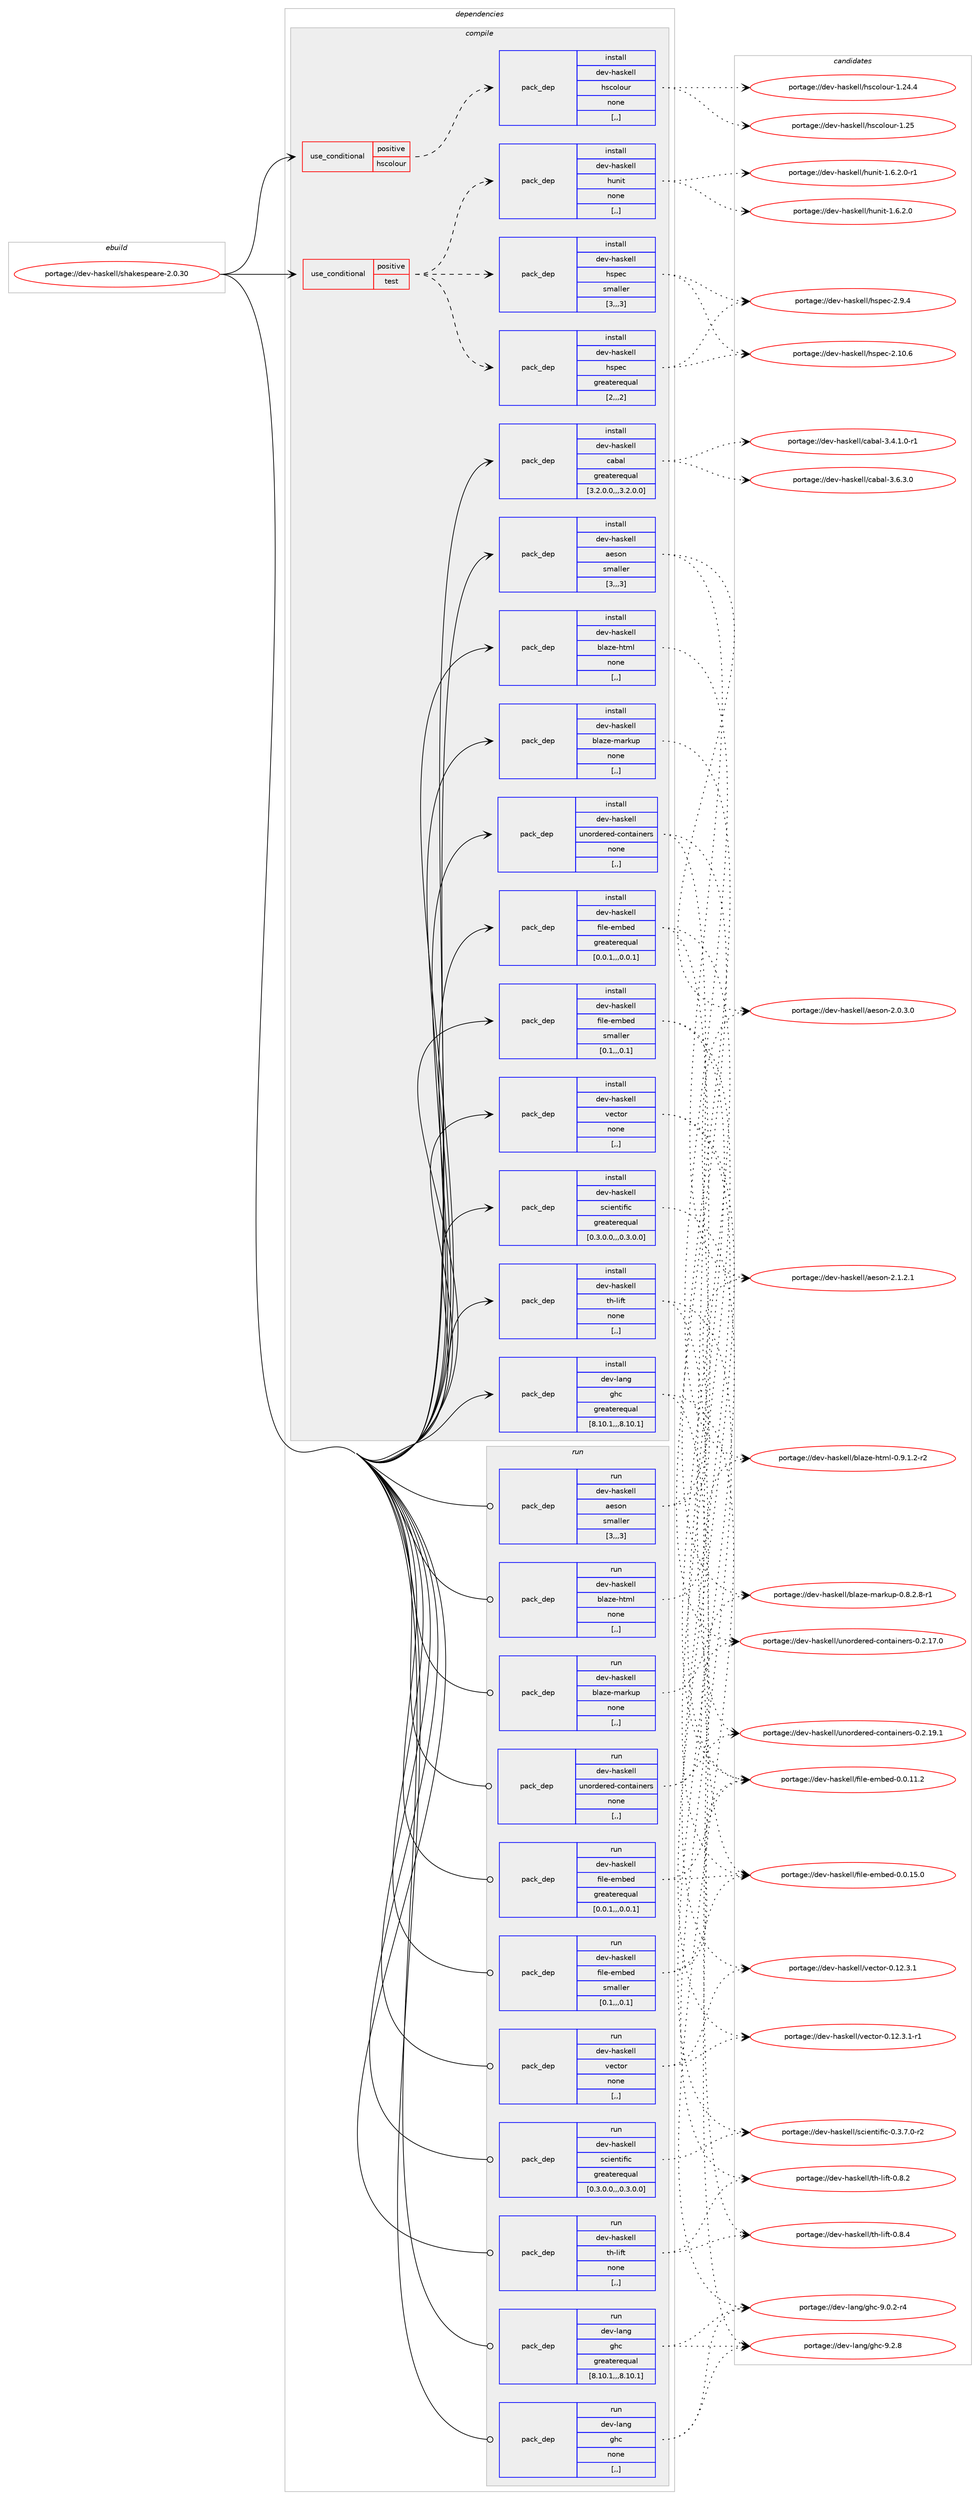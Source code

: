 digraph prolog {

# *************
# Graph options
# *************

newrank=true;
concentrate=true;
compound=true;
graph [rankdir=LR,fontname=Helvetica,fontsize=10,ranksep=1.5];#, ranksep=2.5, nodesep=0.2];
edge  [arrowhead=vee];
node  [fontname=Helvetica,fontsize=10];

# **********
# The ebuild
# **********

subgraph cluster_leftcol {
color=gray;
label=<<i>ebuild</i>>;
id [label="portage://dev-haskell/shakespeare-2.0.30", color=red, width=4, href="../dev-haskell/shakespeare-2.0.30.svg"];
}

# ****************
# The dependencies
# ****************

subgraph cluster_midcol {
color=gray;
label=<<i>dependencies</i>>;
subgraph cluster_compile {
fillcolor="#eeeeee";
style=filled;
label=<<i>compile</i>>;
subgraph cond20997 {
dependency87816 [label=<<TABLE BORDER="0" CELLBORDER="1" CELLSPACING="0" CELLPADDING="4"><TR><TD ROWSPAN="3" CELLPADDING="10">use_conditional</TD></TR><TR><TD>positive</TD></TR><TR><TD>hscolour</TD></TR></TABLE>>, shape=none, color=red];
subgraph pack65807 {
dependency87817 [label=<<TABLE BORDER="0" CELLBORDER="1" CELLSPACING="0" CELLPADDING="4" WIDTH="220"><TR><TD ROWSPAN="6" CELLPADDING="30">pack_dep</TD></TR><TR><TD WIDTH="110">install</TD></TR><TR><TD>dev-haskell</TD></TR><TR><TD>hscolour</TD></TR><TR><TD>none</TD></TR><TR><TD>[,,]</TD></TR></TABLE>>, shape=none, color=blue];
}
dependency87816:e -> dependency87817:w [weight=20,style="dashed",arrowhead="vee"];
}
id:e -> dependency87816:w [weight=20,style="solid",arrowhead="vee"];
subgraph cond20998 {
dependency87818 [label=<<TABLE BORDER="0" CELLBORDER="1" CELLSPACING="0" CELLPADDING="4"><TR><TD ROWSPAN="3" CELLPADDING="10">use_conditional</TD></TR><TR><TD>positive</TD></TR><TR><TD>test</TD></TR></TABLE>>, shape=none, color=red];
subgraph pack65808 {
dependency87819 [label=<<TABLE BORDER="0" CELLBORDER="1" CELLSPACING="0" CELLPADDING="4" WIDTH="220"><TR><TD ROWSPAN="6" CELLPADDING="30">pack_dep</TD></TR><TR><TD WIDTH="110">install</TD></TR><TR><TD>dev-haskell</TD></TR><TR><TD>hspec</TD></TR><TR><TD>greaterequal</TD></TR><TR><TD>[2,,,2]</TD></TR></TABLE>>, shape=none, color=blue];
}
dependency87818:e -> dependency87819:w [weight=20,style="dashed",arrowhead="vee"];
subgraph pack65809 {
dependency87820 [label=<<TABLE BORDER="0" CELLBORDER="1" CELLSPACING="0" CELLPADDING="4" WIDTH="220"><TR><TD ROWSPAN="6" CELLPADDING="30">pack_dep</TD></TR><TR><TD WIDTH="110">install</TD></TR><TR><TD>dev-haskell</TD></TR><TR><TD>hspec</TD></TR><TR><TD>smaller</TD></TR><TR><TD>[3,,,3]</TD></TR></TABLE>>, shape=none, color=blue];
}
dependency87818:e -> dependency87820:w [weight=20,style="dashed",arrowhead="vee"];
subgraph pack65810 {
dependency87821 [label=<<TABLE BORDER="0" CELLBORDER="1" CELLSPACING="0" CELLPADDING="4" WIDTH="220"><TR><TD ROWSPAN="6" CELLPADDING="30">pack_dep</TD></TR><TR><TD WIDTH="110">install</TD></TR><TR><TD>dev-haskell</TD></TR><TR><TD>hunit</TD></TR><TR><TD>none</TD></TR><TR><TD>[,,]</TD></TR></TABLE>>, shape=none, color=blue];
}
dependency87818:e -> dependency87821:w [weight=20,style="dashed",arrowhead="vee"];
}
id:e -> dependency87818:w [weight=20,style="solid",arrowhead="vee"];
subgraph pack65811 {
dependency87822 [label=<<TABLE BORDER="0" CELLBORDER="1" CELLSPACING="0" CELLPADDING="4" WIDTH="220"><TR><TD ROWSPAN="6" CELLPADDING="30">pack_dep</TD></TR><TR><TD WIDTH="110">install</TD></TR><TR><TD>dev-haskell</TD></TR><TR><TD>aeson</TD></TR><TR><TD>smaller</TD></TR><TR><TD>[3,,,3]</TD></TR></TABLE>>, shape=none, color=blue];
}
id:e -> dependency87822:w [weight=20,style="solid",arrowhead="vee"];
subgraph pack65812 {
dependency87823 [label=<<TABLE BORDER="0" CELLBORDER="1" CELLSPACING="0" CELLPADDING="4" WIDTH="220"><TR><TD ROWSPAN="6" CELLPADDING="30">pack_dep</TD></TR><TR><TD WIDTH="110">install</TD></TR><TR><TD>dev-haskell</TD></TR><TR><TD>blaze-html</TD></TR><TR><TD>none</TD></TR><TR><TD>[,,]</TD></TR></TABLE>>, shape=none, color=blue];
}
id:e -> dependency87823:w [weight=20,style="solid",arrowhead="vee"];
subgraph pack65813 {
dependency87824 [label=<<TABLE BORDER="0" CELLBORDER="1" CELLSPACING="0" CELLPADDING="4" WIDTH="220"><TR><TD ROWSPAN="6" CELLPADDING="30">pack_dep</TD></TR><TR><TD WIDTH="110">install</TD></TR><TR><TD>dev-haskell</TD></TR><TR><TD>blaze-markup</TD></TR><TR><TD>none</TD></TR><TR><TD>[,,]</TD></TR></TABLE>>, shape=none, color=blue];
}
id:e -> dependency87824:w [weight=20,style="solid",arrowhead="vee"];
subgraph pack65814 {
dependency87825 [label=<<TABLE BORDER="0" CELLBORDER="1" CELLSPACING="0" CELLPADDING="4" WIDTH="220"><TR><TD ROWSPAN="6" CELLPADDING="30">pack_dep</TD></TR><TR><TD WIDTH="110">install</TD></TR><TR><TD>dev-haskell</TD></TR><TR><TD>cabal</TD></TR><TR><TD>greaterequal</TD></TR><TR><TD>[3.2.0.0,,,3.2.0.0]</TD></TR></TABLE>>, shape=none, color=blue];
}
id:e -> dependency87825:w [weight=20,style="solid",arrowhead="vee"];
subgraph pack65815 {
dependency87826 [label=<<TABLE BORDER="0" CELLBORDER="1" CELLSPACING="0" CELLPADDING="4" WIDTH="220"><TR><TD ROWSPAN="6" CELLPADDING="30">pack_dep</TD></TR><TR><TD WIDTH="110">install</TD></TR><TR><TD>dev-haskell</TD></TR><TR><TD>file-embed</TD></TR><TR><TD>greaterequal</TD></TR><TR><TD>[0.0.1,,,0.0.1]</TD></TR></TABLE>>, shape=none, color=blue];
}
id:e -> dependency87826:w [weight=20,style="solid",arrowhead="vee"];
subgraph pack65816 {
dependency87827 [label=<<TABLE BORDER="0" CELLBORDER="1" CELLSPACING="0" CELLPADDING="4" WIDTH="220"><TR><TD ROWSPAN="6" CELLPADDING="30">pack_dep</TD></TR><TR><TD WIDTH="110">install</TD></TR><TR><TD>dev-haskell</TD></TR><TR><TD>file-embed</TD></TR><TR><TD>smaller</TD></TR><TR><TD>[0.1,,,0.1]</TD></TR></TABLE>>, shape=none, color=blue];
}
id:e -> dependency87827:w [weight=20,style="solid",arrowhead="vee"];
subgraph pack65817 {
dependency87828 [label=<<TABLE BORDER="0" CELLBORDER="1" CELLSPACING="0" CELLPADDING="4" WIDTH="220"><TR><TD ROWSPAN="6" CELLPADDING="30">pack_dep</TD></TR><TR><TD WIDTH="110">install</TD></TR><TR><TD>dev-haskell</TD></TR><TR><TD>scientific</TD></TR><TR><TD>greaterequal</TD></TR><TR><TD>[0.3.0.0,,,0.3.0.0]</TD></TR></TABLE>>, shape=none, color=blue];
}
id:e -> dependency87828:w [weight=20,style="solid",arrowhead="vee"];
subgraph pack65818 {
dependency87829 [label=<<TABLE BORDER="0" CELLBORDER="1" CELLSPACING="0" CELLPADDING="4" WIDTH="220"><TR><TD ROWSPAN="6" CELLPADDING="30">pack_dep</TD></TR><TR><TD WIDTH="110">install</TD></TR><TR><TD>dev-haskell</TD></TR><TR><TD>th-lift</TD></TR><TR><TD>none</TD></TR><TR><TD>[,,]</TD></TR></TABLE>>, shape=none, color=blue];
}
id:e -> dependency87829:w [weight=20,style="solid",arrowhead="vee"];
subgraph pack65819 {
dependency87830 [label=<<TABLE BORDER="0" CELLBORDER="1" CELLSPACING="0" CELLPADDING="4" WIDTH="220"><TR><TD ROWSPAN="6" CELLPADDING="30">pack_dep</TD></TR><TR><TD WIDTH="110">install</TD></TR><TR><TD>dev-haskell</TD></TR><TR><TD>unordered-containers</TD></TR><TR><TD>none</TD></TR><TR><TD>[,,]</TD></TR></TABLE>>, shape=none, color=blue];
}
id:e -> dependency87830:w [weight=20,style="solid",arrowhead="vee"];
subgraph pack65820 {
dependency87831 [label=<<TABLE BORDER="0" CELLBORDER="1" CELLSPACING="0" CELLPADDING="4" WIDTH="220"><TR><TD ROWSPAN="6" CELLPADDING="30">pack_dep</TD></TR><TR><TD WIDTH="110">install</TD></TR><TR><TD>dev-haskell</TD></TR><TR><TD>vector</TD></TR><TR><TD>none</TD></TR><TR><TD>[,,]</TD></TR></TABLE>>, shape=none, color=blue];
}
id:e -> dependency87831:w [weight=20,style="solid",arrowhead="vee"];
subgraph pack65821 {
dependency87832 [label=<<TABLE BORDER="0" CELLBORDER="1" CELLSPACING="0" CELLPADDING="4" WIDTH="220"><TR><TD ROWSPAN="6" CELLPADDING="30">pack_dep</TD></TR><TR><TD WIDTH="110">install</TD></TR><TR><TD>dev-lang</TD></TR><TR><TD>ghc</TD></TR><TR><TD>greaterequal</TD></TR><TR><TD>[8.10.1,,,8.10.1]</TD></TR></TABLE>>, shape=none, color=blue];
}
id:e -> dependency87832:w [weight=20,style="solid",arrowhead="vee"];
}
subgraph cluster_compileandrun {
fillcolor="#eeeeee";
style=filled;
label=<<i>compile and run</i>>;
}
subgraph cluster_run {
fillcolor="#eeeeee";
style=filled;
label=<<i>run</i>>;
subgraph pack65822 {
dependency87833 [label=<<TABLE BORDER="0" CELLBORDER="1" CELLSPACING="0" CELLPADDING="4" WIDTH="220"><TR><TD ROWSPAN="6" CELLPADDING="30">pack_dep</TD></TR><TR><TD WIDTH="110">run</TD></TR><TR><TD>dev-haskell</TD></TR><TR><TD>aeson</TD></TR><TR><TD>smaller</TD></TR><TR><TD>[3,,,3]</TD></TR></TABLE>>, shape=none, color=blue];
}
id:e -> dependency87833:w [weight=20,style="solid",arrowhead="odot"];
subgraph pack65823 {
dependency87834 [label=<<TABLE BORDER="0" CELLBORDER="1" CELLSPACING="0" CELLPADDING="4" WIDTH="220"><TR><TD ROWSPAN="6" CELLPADDING="30">pack_dep</TD></TR><TR><TD WIDTH="110">run</TD></TR><TR><TD>dev-haskell</TD></TR><TR><TD>blaze-html</TD></TR><TR><TD>none</TD></TR><TR><TD>[,,]</TD></TR></TABLE>>, shape=none, color=blue];
}
id:e -> dependency87834:w [weight=20,style="solid",arrowhead="odot"];
subgraph pack65824 {
dependency87835 [label=<<TABLE BORDER="0" CELLBORDER="1" CELLSPACING="0" CELLPADDING="4" WIDTH="220"><TR><TD ROWSPAN="6" CELLPADDING="30">pack_dep</TD></TR><TR><TD WIDTH="110">run</TD></TR><TR><TD>dev-haskell</TD></TR><TR><TD>blaze-markup</TD></TR><TR><TD>none</TD></TR><TR><TD>[,,]</TD></TR></TABLE>>, shape=none, color=blue];
}
id:e -> dependency87835:w [weight=20,style="solid",arrowhead="odot"];
subgraph pack65825 {
dependency87836 [label=<<TABLE BORDER="0" CELLBORDER="1" CELLSPACING="0" CELLPADDING="4" WIDTH="220"><TR><TD ROWSPAN="6" CELLPADDING="30">pack_dep</TD></TR><TR><TD WIDTH="110">run</TD></TR><TR><TD>dev-haskell</TD></TR><TR><TD>file-embed</TD></TR><TR><TD>greaterequal</TD></TR><TR><TD>[0.0.1,,,0.0.1]</TD></TR></TABLE>>, shape=none, color=blue];
}
id:e -> dependency87836:w [weight=20,style="solid",arrowhead="odot"];
subgraph pack65826 {
dependency87837 [label=<<TABLE BORDER="0" CELLBORDER="1" CELLSPACING="0" CELLPADDING="4" WIDTH="220"><TR><TD ROWSPAN="6" CELLPADDING="30">pack_dep</TD></TR><TR><TD WIDTH="110">run</TD></TR><TR><TD>dev-haskell</TD></TR><TR><TD>file-embed</TD></TR><TR><TD>smaller</TD></TR><TR><TD>[0.1,,,0.1]</TD></TR></TABLE>>, shape=none, color=blue];
}
id:e -> dependency87837:w [weight=20,style="solid",arrowhead="odot"];
subgraph pack65827 {
dependency87838 [label=<<TABLE BORDER="0" CELLBORDER="1" CELLSPACING="0" CELLPADDING="4" WIDTH="220"><TR><TD ROWSPAN="6" CELLPADDING="30">pack_dep</TD></TR><TR><TD WIDTH="110">run</TD></TR><TR><TD>dev-haskell</TD></TR><TR><TD>scientific</TD></TR><TR><TD>greaterequal</TD></TR><TR><TD>[0.3.0.0,,,0.3.0.0]</TD></TR></TABLE>>, shape=none, color=blue];
}
id:e -> dependency87838:w [weight=20,style="solid",arrowhead="odot"];
subgraph pack65828 {
dependency87839 [label=<<TABLE BORDER="0" CELLBORDER="1" CELLSPACING="0" CELLPADDING="4" WIDTH="220"><TR><TD ROWSPAN="6" CELLPADDING="30">pack_dep</TD></TR><TR><TD WIDTH="110">run</TD></TR><TR><TD>dev-haskell</TD></TR><TR><TD>th-lift</TD></TR><TR><TD>none</TD></TR><TR><TD>[,,]</TD></TR></TABLE>>, shape=none, color=blue];
}
id:e -> dependency87839:w [weight=20,style="solid",arrowhead="odot"];
subgraph pack65829 {
dependency87840 [label=<<TABLE BORDER="0" CELLBORDER="1" CELLSPACING="0" CELLPADDING="4" WIDTH="220"><TR><TD ROWSPAN="6" CELLPADDING="30">pack_dep</TD></TR><TR><TD WIDTH="110">run</TD></TR><TR><TD>dev-haskell</TD></TR><TR><TD>unordered-containers</TD></TR><TR><TD>none</TD></TR><TR><TD>[,,]</TD></TR></TABLE>>, shape=none, color=blue];
}
id:e -> dependency87840:w [weight=20,style="solid",arrowhead="odot"];
subgraph pack65830 {
dependency87841 [label=<<TABLE BORDER="0" CELLBORDER="1" CELLSPACING="0" CELLPADDING="4" WIDTH="220"><TR><TD ROWSPAN="6" CELLPADDING="30">pack_dep</TD></TR><TR><TD WIDTH="110">run</TD></TR><TR><TD>dev-haskell</TD></TR><TR><TD>vector</TD></TR><TR><TD>none</TD></TR><TR><TD>[,,]</TD></TR></TABLE>>, shape=none, color=blue];
}
id:e -> dependency87841:w [weight=20,style="solid",arrowhead="odot"];
subgraph pack65831 {
dependency87842 [label=<<TABLE BORDER="0" CELLBORDER="1" CELLSPACING="0" CELLPADDING="4" WIDTH="220"><TR><TD ROWSPAN="6" CELLPADDING="30">pack_dep</TD></TR><TR><TD WIDTH="110">run</TD></TR><TR><TD>dev-lang</TD></TR><TR><TD>ghc</TD></TR><TR><TD>greaterequal</TD></TR><TR><TD>[8.10.1,,,8.10.1]</TD></TR></TABLE>>, shape=none, color=blue];
}
id:e -> dependency87842:w [weight=20,style="solid",arrowhead="odot"];
subgraph pack65832 {
dependency87843 [label=<<TABLE BORDER="0" CELLBORDER="1" CELLSPACING="0" CELLPADDING="4" WIDTH="220"><TR><TD ROWSPAN="6" CELLPADDING="30">pack_dep</TD></TR><TR><TD WIDTH="110">run</TD></TR><TR><TD>dev-lang</TD></TR><TR><TD>ghc</TD></TR><TR><TD>none</TD></TR><TR><TD>[,,]</TD></TR></TABLE>>, shape=none, color=blue];
}
id:e -> dependency87843:w [weight=20,style="solid",arrowhead="odot"];
}
}

# **************
# The candidates
# **************

subgraph cluster_choices {
rank=same;
color=gray;
label=<<i>candidates</i>>;

subgraph choice65807 {
color=black;
nodesep=1;
choice100101118451049711510710110810847104115991111081111171144549465053 [label="portage://dev-haskell/hscolour-1.25", color=red, width=4,href="../dev-haskell/hscolour-1.25.svg"];
choice1001011184510497115107101108108471041159911110811111711445494650524652 [label="portage://dev-haskell/hscolour-1.24.4", color=red, width=4,href="../dev-haskell/hscolour-1.24.4.svg"];
dependency87817:e -> choice100101118451049711510710110810847104115991111081111171144549465053:w [style=dotted,weight="100"];
dependency87817:e -> choice1001011184510497115107101108108471041159911110811111711445494650524652:w [style=dotted,weight="100"];
}
subgraph choice65808 {
color=black;
nodesep=1;
choice1001011184510497115107101108108471041151121019945504649484654 [label="portage://dev-haskell/hspec-2.10.6", color=red, width=4,href="../dev-haskell/hspec-2.10.6.svg"];
choice10010111845104971151071011081084710411511210199455046574652 [label="portage://dev-haskell/hspec-2.9.4", color=red, width=4,href="../dev-haskell/hspec-2.9.4.svg"];
dependency87819:e -> choice1001011184510497115107101108108471041151121019945504649484654:w [style=dotted,weight="100"];
dependency87819:e -> choice10010111845104971151071011081084710411511210199455046574652:w [style=dotted,weight="100"];
}
subgraph choice65809 {
color=black;
nodesep=1;
choice1001011184510497115107101108108471041151121019945504649484654 [label="portage://dev-haskell/hspec-2.10.6", color=red, width=4,href="../dev-haskell/hspec-2.10.6.svg"];
choice10010111845104971151071011081084710411511210199455046574652 [label="portage://dev-haskell/hspec-2.9.4", color=red, width=4,href="../dev-haskell/hspec-2.9.4.svg"];
dependency87820:e -> choice1001011184510497115107101108108471041151121019945504649484654:w [style=dotted,weight="100"];
dependency87820:e -> choice10010111845104971151071011081084710411511210199455046574652:w [style=dotted,weight="100"];
}
subgraph choice65810 {
color=black;
nodesep=1;
choice10010111845104971151071011081084710411711010511645494654465046484511449 [label="portage://dev-haskell/hunit-1.6.2.0-r1", color=red, width=4,href="../dev-haskell/hunit-1.6.2.0-r1.svg"];
choice1001011184510497115107101108108471041171101051164549465446504648 [label="portage://dev-haskell/hunit-1.6.2.0", color=red, width=4,href="../dev-haskell/hunit-1.6.2.0.svg"];
dependency87821:e -> choice10010111845104971151071011081084710411711010511645494654465046484511449:w [style=dotted,weight="100"];
dependency87821:e -> choice1001011184510497115107101108108471041171101051164549465446504648:w [style=dotted,weight="100"];
}
subgraph choice65811 {
color=black;
nodesep=1;
choice100101118451049711510710110810847971011151111104550464946504649 [label="portage://dev-haskell/aeson-2.1.2.1", color=red, width=4,href="../dev-haskell/aeson-2.1.2.1.svg"];
choice100101118451049711510710110810847971011151111104550464846514648 [label="portage://dev-haskell/aeson-2.0.3.0", color=red, width=4,href="../dev-haskell/aeson-2.0.3.0.svg"];
dependency87822:e -> choice100101118451049711510710110810847971011151111104550464946504649:w [style=dotted,weight="100"];
dependency87822:e -> choice100101118451049711510710110810847971011151111104550464846514648:w [style=dotted,weight="100"];
}
subgraph choice65812 {
color=black;
nodesep=1;
choice10010111845104971151071011081084798108971221014510411610910845484657464946504511450 [label="portage://dev-haskell/blaze-html-0.9.1.2-r2", color=red, width=4,href="../dev-haskell/blaze-html-0.9.1.2-r2.svg"];
dependency87823:e -> choice10010111845104971151071011081084798108971221014510411610910845484657464946504511450:w [style=dotted,weight="100"];
}
subgraph choice65813 {
color=black;
nodesep=1;
choice1001011184510497115107101108108479810897122101451099711410711711245484656465046564511449 [label="portage://dev-haskell/blaze-markup-0.8.2.8-r1", color=red, width=4,href="../dev-haskell/blaze-markup-0.8.2.8-r1.svg"];
dependency87824:e -> choice1001011184510497115107101108108479810897122101451099711410711711245484656465046564511449:w [style=dotted,weight="100"];
}
subgraph choice65814 {
color=black;
nodesep=1;
choice100101118451049711510710110810847999798971084551465446514648 [label="portage://dev-haskell/cabal-3.6.3.0", color=red, width=4,href="../dev-haskell/cabal-3.6.3.0.svg"];
choice1001011184510497115107101108108479997989710845514652464946484511449 [label="portage://dev-haskell/cabal-3.4.1.0-r1", color=red, width=4,href="../dev-haskell/cabal-3.4.1.0-r1.svg"];
dependency87825:e -> choice100101118451049711510710110810847999798971084551465446514648:w [style=dotted,weight="100"];
dependency87825:e -> choice1001011184510497115107101108108479997989710845514652464946484511449:w [style=dotted,weight="100"];
}
subgraph choice65815 {
color=black;
nodesep=1;
choice1001011184510497115107101108108471021051081014510110998101100454846484649534648 [label="portage://dev-haskell/file-embed-0.0.15.0", color=red, width=4,href="../dev-haskell/file-embed-0.0.15.0.svg"];
choice1001011184510497115107101108108471021051081014510110998101100454846484649494650 [label="portage://dev-haskell/file-embed-0.0.11.2", color=red, width=4,href="../dev-haskell/file-embed-0.0.11.2.svg"];
dependency87826:e -> choice1001011184510497115107101108108471021051081014510110998101100454846484649534648:w [style=dotted,weight="100"];
dependency87826:e -> choice1001011184510497115107101108108471021051081014510110998101100454846484649494650:w [style=dotted,weight="100"];
}
subgraph choice65816 {
color=black;
nodesep=1;
choice1001011184510497115107101108108471021051081014510110998101100454846484649534648 [label="portage://dev-haskell/file-embed-0.0.15.0", color=red, width=4,href="../dev-haskell/file-embed-0.0.15.0.svg"];
choice1001011184510497115107101108108471021051081014510110998101100454846484649494650 [label="portage://dev-haskell/file-embed-0.0.11.2", color=red, width=4,href="../dev-haskell/file-embed-0.0.11.2.svg"];
dependency87827:e -> choice1001011184510497115107101108108471021051081014510110998101100454846484649534648:w [style=dotted,weight="100"];
dependency87827:e -> choice1001011184510497115107101108108471021051081014510110998101100454846484649494650:w [style=dotted,weight="100"];
}
subgraph choice65817 {
color=black;
nodesep=1;
choice100101118451049711510710110810847115991051011101161051021059945484651465546484511450 [label="portage://dev-haskell/scientific-0.3.7.0-r2", color=red, width=4,href="../dev-haskell/scientific-0.3.7.0-r2.svg"];
dependency87828:e -> choice100101118451049711510710110810847115991051011101161051021059945484651465546484511450:w [style=dotted,weight="100"];
}
subgraph choice65818 {
color=black;
nodesep=1;
choice10010111845104971151071011081084711610445108105102116454846564652 [label="portage://dev-haskell/th-lift-0.8.4", color=red, width=4,href="../dev-haskell/th-lift-0.8.4.svg"];
choice10010111845104971151071011081084711610445108105102116454846564650 [label="portage://dev-haskell/th-lift-0.8.2", color=red, width=4,href="../dev-haskell/th-lift-0.8.2.svg"];
dependency87829:e -> choice10010111845104971151071011081084711610445108105102116454846564652:w [style=dotted,weight="100"];
dependency87829:e -> choice10010111845104971151071011081084711610445108105102116454846564650:w [style=dotted,weight="100"];
}
subgraph choice65819 {
color=black;
nodesep=1;
choice100101118451049711510710110810847117110111114100101114101100459911111011697105110101114115454846504649574649 [label="portage://dev-haskell/unordered-containers-0.2.19.1", color=red, width=4,href="../dev-haskell/unordered-containers-0.2.19.1.svg"];
choice100101118451049711510710110810847117110111114100101114101100459911111011697105110101114115454846504649554648 [label="portage://dev-haskell/unordered-containers-0.2.17.0", color=red, width=4,href="../dev-haskell/unordered-containers-0.2.17.0.svg"];
dependency87830:e -> choice100101118451049711510710110810847117110111114100101114101100459911111011697105110101114115454846504649574649:w [style=dotted,weight="100"];
dependency87830:e -> choice100101118451049711510710110810847117110111114100101114101100459911111011697105110101114115454846504649554648:w [style=dotted,weight="100"];
}
subgraph choice65820 {
color=black;
nodesep=1;
choice100101118451049711510710110810847118101991161111144548464950465146494511449 [label="portage://dev-haskell/vector-0.12.3.1-r1", color=red, width=4,href="../dev-haskell/vector-0.12.3.1-r1.svg"];
choice10010111845104971151071011081084711810199116111114454846495046514649 [label="portage://dev-haskell/vector-0.12.3.1", color=red, width=4,href="../dev-haskell/vector-0.12.3.1.svg"];
dependency87831:e -> choice100101118451049711510710110810847118101991161111144548464950465146494511449:w [style=dotted,weight="100"];
dependency87831:e -> choice10010111845104971151071011081084711810199116111114454846495046514649:w [style=dotted,weight="100"];
}
subgraph choice65821 {
color=black;
nodesep=1;
choice10010111845108971101034710310499455746504656 [label="portage://dev-lang/ghc-9.2.8", color=red, width=4,href="../dev-lang/ghc-9.2.8.svg"];
choice100101118451089711010347103104994557464846504511452 [label="portage://dev-lang/ghc-9.0.2-r4", color=red, width=4,href="../dev-lang/ghc-9.0.2-r4.svg"];
dependency87832:e -> choice10010111845108971101034710310499455746504656:w [style=dotted,weight="100"];
dependency87832:e -> choice100101118451089711010347103104994557464846504511452:w [style=dotted,weight="100"];
}
subgraph choice65822 {
color=black;
nodesep=1;
choice100101118451049711510710110810847971011151111104550464946504649 [label="portage://dev-haskell/aeson-2.1.2.1", color=red, width=4,href="../dev-haskell/aeson-2.1.2.1.svg"];
choice100101118451049711510710110810847971011151111104550464846514648 [label="portage://dev-haskell/aeson-2.0.3.0", color=red, width=4,href="../dev-haskell/aeson-2.0.3.0.svg"];
dependency87833:e -> choice100101118451049711510710110810847971011151111104550464946504649:w [style=dotted,weight="100"];
dependency87833:e -> choice100101118451049711510710110810847971011151111104550464846514648:w [style=dotted,weight="100"];
}
subgraph choice65823 {
color=black;
nodesep=1;
choice10010111845104971151071011081084798108971221014510411610910845484657464946504511450 [label="portage://dev-haskell/blaze-html-0.9.1.2-r2", color=red, width=4,href="../dev-haskell/blaze-html-0.9.1.2-r2.svg"];
dependency87834:e -> choice10010111845104971151071011081084798108971221014510411610910845484657464946504511450:w [style=dotted,weight="100"];
}
subgraph choice65824 {
color=black;
nodesep=1;
choice1001011184510497115107101108108479810897122101451099711410711711245484656465046564511449 [label="portage://dev-haskell/blaze-markup-0.8.2.8-r1", color=red, width=4,href="../dev-haskell/blaze-markup-0.8.2.8-r1.svg"];
dependency87835:e -> choice1001011184510497115107101108108479810897122101451099711410711711245484656465046564511449:w [style=dotted,weight="100"];
}
subgraph choice65825 {
color=black;
nodesep=1;
choice1001011184510497115107101108108471021051081014510110998101100454846484649534648 [label="portage://dev-haskell/file-embed-0.0.15.0", color=red, width=4,href="../dev-haskell/file-embed-0.0.15.0.svg"];
choice1001011184510497115107101108108471021051081014510110998101100454846484649494650 [label="portage://dev-haskell/file-embed-0.0.11.2", color=red, width=4,href="../dev-haskell/file-embed-0.0.11.2.svg"];
dependency87836:e -> choice1001011184510497115107101108108471021051081014510110998101100454846484649534648:w [style=dotted,weight="100"];
dependency87836:e -> choice1001011184510497115107101108108471021051081014510110998101100454846484649494650:w [style=dotted,weight="100"];
}
subgraph choice65826 {
color=black;
nodesep=1;
choice1001011184510497115107101108108471021051081014510110998101100454846484649534648 [label="portage://dev-haskell/file-embed-0.0.15.0", color=red, width=4,href="../dev-haskell/file-embed-0.0.15.0.svg"];
choice1001011184510497115107101108108471021051081014510110998101100454846484649494650 [label="portage://dev-haskell/file-embed-0.0.11.2", color=red, width=4,href="../dev-haskell/file-embed-0.0.11.2.svg"];
dependency87837:e -> choice1001011184510497115107101108108471021051081014510110998101100454846484649534648:w [style=dotted,weight="100"];
dependency87837:e -> choice1001011184510497115107101108108471021051081014510110998101100454846484649494650:w [style=dotted,weight="100"];
}
subgraph choice65827 {
color=black;
nodesep=1;
choice100101118451049711510710110810847115991051011101161051021059945484651465546484511450 [label="portage://dev-haskell/scientific-0.3.7.0-r2", color=red, width=4,href="../dev-haskell/scientific-0.3.7.0-r2.svg"];
dependency87838:e -> choice100101118451049711510710110810847115991051011101161051021059945484651465546484511450:w [style=dotted,weight="100"];
}
subgraph choice65828 {
color=black;
nodesep=1;
choice10010111845104971151071011081084711610445108105102116454846564652 [label="portage://dev-haskell/th-lift-0.8.4", color=red, width=4,href="../dev-haskell/th-lift-0.8.4.svg"];
choice10010111845104971151071011081084711610445108105102116454846564650 [label="portage://dev-haskell/th-lift-0.8.2", color=red, width=4,href="../dev-haskell/th-lift-0.8.2.svg"];
dependency87839:e -> choice10010111845104971151071011081084711610445108105102116454846564652:w [style=dotted,weight="100"];
dependency87839:e -> choice10010111845104971151071011081084711610445108105102116454846564650:w [style=dotted,weight="100"];
}
subgraph choice65829 {
color=black;
nodesep=1;
choice100101118451049711510710110810847117110111114100101114101100459911111011697105110101114115454846504649574649 [label="portage://dev-haskell/unordered-containers-0.2.19.1", color=red, width=4,href="../dev-haskell/unordered-containers-0.2.19.1.svg"];
choice100101118451049711510710110810847117110111114100101114101100459911111011697105110101114115454846504649554648 [label="portage://dev-haskell/unordered-containers-0.2.17.0", color=red, width=4,href="../dev-haskell/unordered-containers-0.2.17.0.svg"];
dependency87840:e -> choice100101118451049711510710110810847117110111114100101114101100459911111011697105110101114115454846504649574649:w [style=dotted,weight="100"];
dependency87840:e -> choice100101118451049711510710110810847117110111114100101114101100459911111011697105110101114115454846504649554648:w [style=dotted,weight="100"];
}
subgraph choice65830 {
color=black;
nodesep=1;
choice100101118451049711510710110810847118101991161111144548464950465146494511449 [label="portage://dev-haskell/vector-0.12.3.1-r1", color=red, width=4,href="../dev-haskell/vector-0.12.3.1-r1.svg"];
choice10010111845104971151071011081084711810199116111114454846495046514649 [label="portage://dev-haskell/vector-0.12.3.1", color=red, width=4,href="../dev-haskell/vector-0.12.3.1.svg"];
dependency87841:e -> choice100101118451049711510710110810847118101991161111144548464950465146494511449:w [style=dotted,weight="100"];
dependency87841:e -> choice10010111845104971151071011081084711810199116111114454846495046514649:w [style=dotted,weight="100"];
}
subgraph choice65831 {
color=black;
nodesep=1;
choice10010111845108971101034710310499455746504656 [label="portage://dev-lang/ghc-9.2.8", color=red, width=4,href="../dev-lang/ghc-9.2.8.svg"];
choice100101118451089711010347103104994557464846504511452 [label="portage://dev-lang/ghc-9.0.2-r4", color=red, width=4,href="../dev-lang/ghc-9.0.2-r4.svg"];
dependency87842:e -> choice10010111845108971101034710310499455746504656:w [style=dotted,weight="100"];
dependency87842:e -> choice100101118451089711010347103104994557464846504511452:w [style=dotted,weight="100"];
}
subgraph choice65832 {
color=black;
nodesep=1;
choice10010111845108971101034710310499455746504656 [label="portage://dev-lang/ghc-9.2.8", color=red, width=4,href="../dev-lang/ghc-9.2.8.svg"];
choice100101118451089711010347103104994557464846504511452 [label="portage://dev-lang/ghc-9.0.2-r4", color=red, width=4,href="../dev-lang/ghc-9.0.2-r4.svg"];
dependency87843:e -> choice10010111845108971101034710310499455746504656:w [style=dotted,weight="100"];
dependency87843:e -> choice100101118451089711010347103104994557464846504511452:w [style=dotted,weight="100"];
}
}

}
